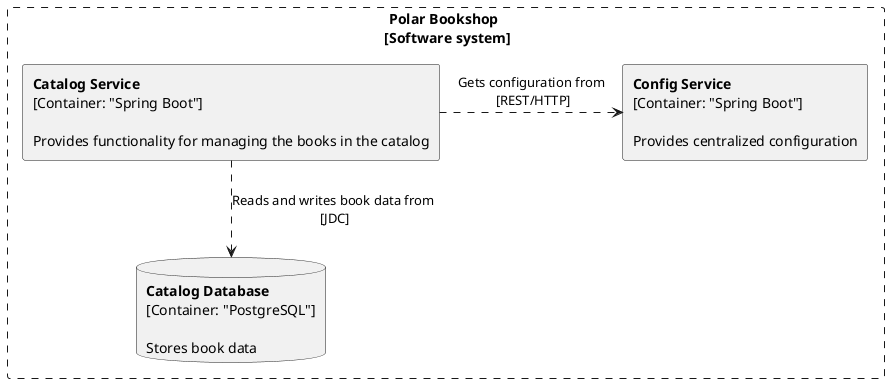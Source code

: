 @startuml
allow_mixing

rectangle "Polar Bookshop \n [Software system]" #line.dashed {
    rectangle catalogService [
        **Catalog Service**
        [Container: "Spring Boot"]

        Provides functionality for managing the books in the catalog
    ]

    rectangle configService [
        **Config Service**
        [Container: "Spring Boot"]

        Provides centralized configuration
    ]

    database catalogDatabase [
        **Catalog Database**
        [Container: "PostgreSQL"]

        Stores book data
    ]
}


catalogService .right> configService: Gets configuration from\n [REST/HTTP]
catalogService ..> catalogDatabase: Reads and writes book data from\n [JDC]

@enduml